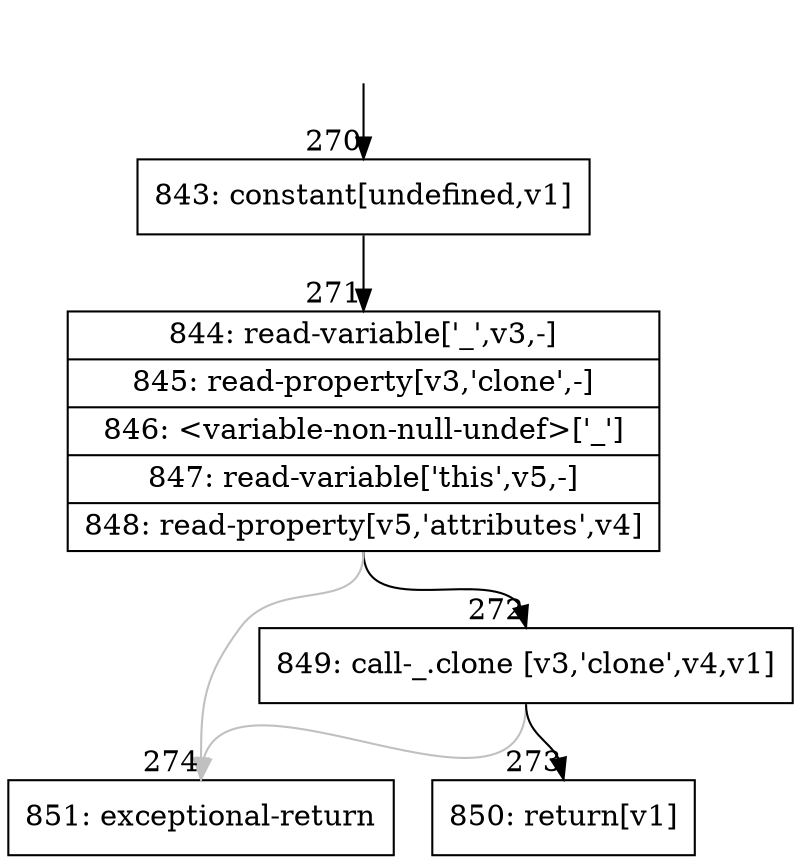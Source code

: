 digraph {
rankdir="TD"
BB_entry17[shape=none,label=""];
BB_entry17 -> BB270 [tailport=s, headport=n, headlabel="    270"]
BB270 [shape=record label="{843: constant[undefined,v1]}" ] 
BB270 -> BB271 [tailport=s, headport=n, headlabel="      271"]
BB271 [shape=record label="{844: read-variable['_',v3,-]|845: read-property[v3,'clone',-]|846: \<variable-non-null-undef\>['_']|847: read-variable['this',v5,-]|848: read-property[v5,'attributes',v4]}" ] 
BB271 -> BB272 [tailport=s, headport=n, headlabel="      272"]
BB271 -> BB274 [tailport=s, headport=n, color=gray, headlabel="      274"]
BB272 [shape=record label="{849: call-_.clone [v3,'clone',v4,v1]}" ] 
BB272 -> BB273 [tailport=s, headport=n, headlabel="      273"]
BB272 -> BB274 [tailport=s, headport=n, color=gray]
BB273 [shape=record label="{850: return[v1]}" ] 
BB274 [shape=record label="{851: exceptional-return}" ] 
//#$~ 278
}
